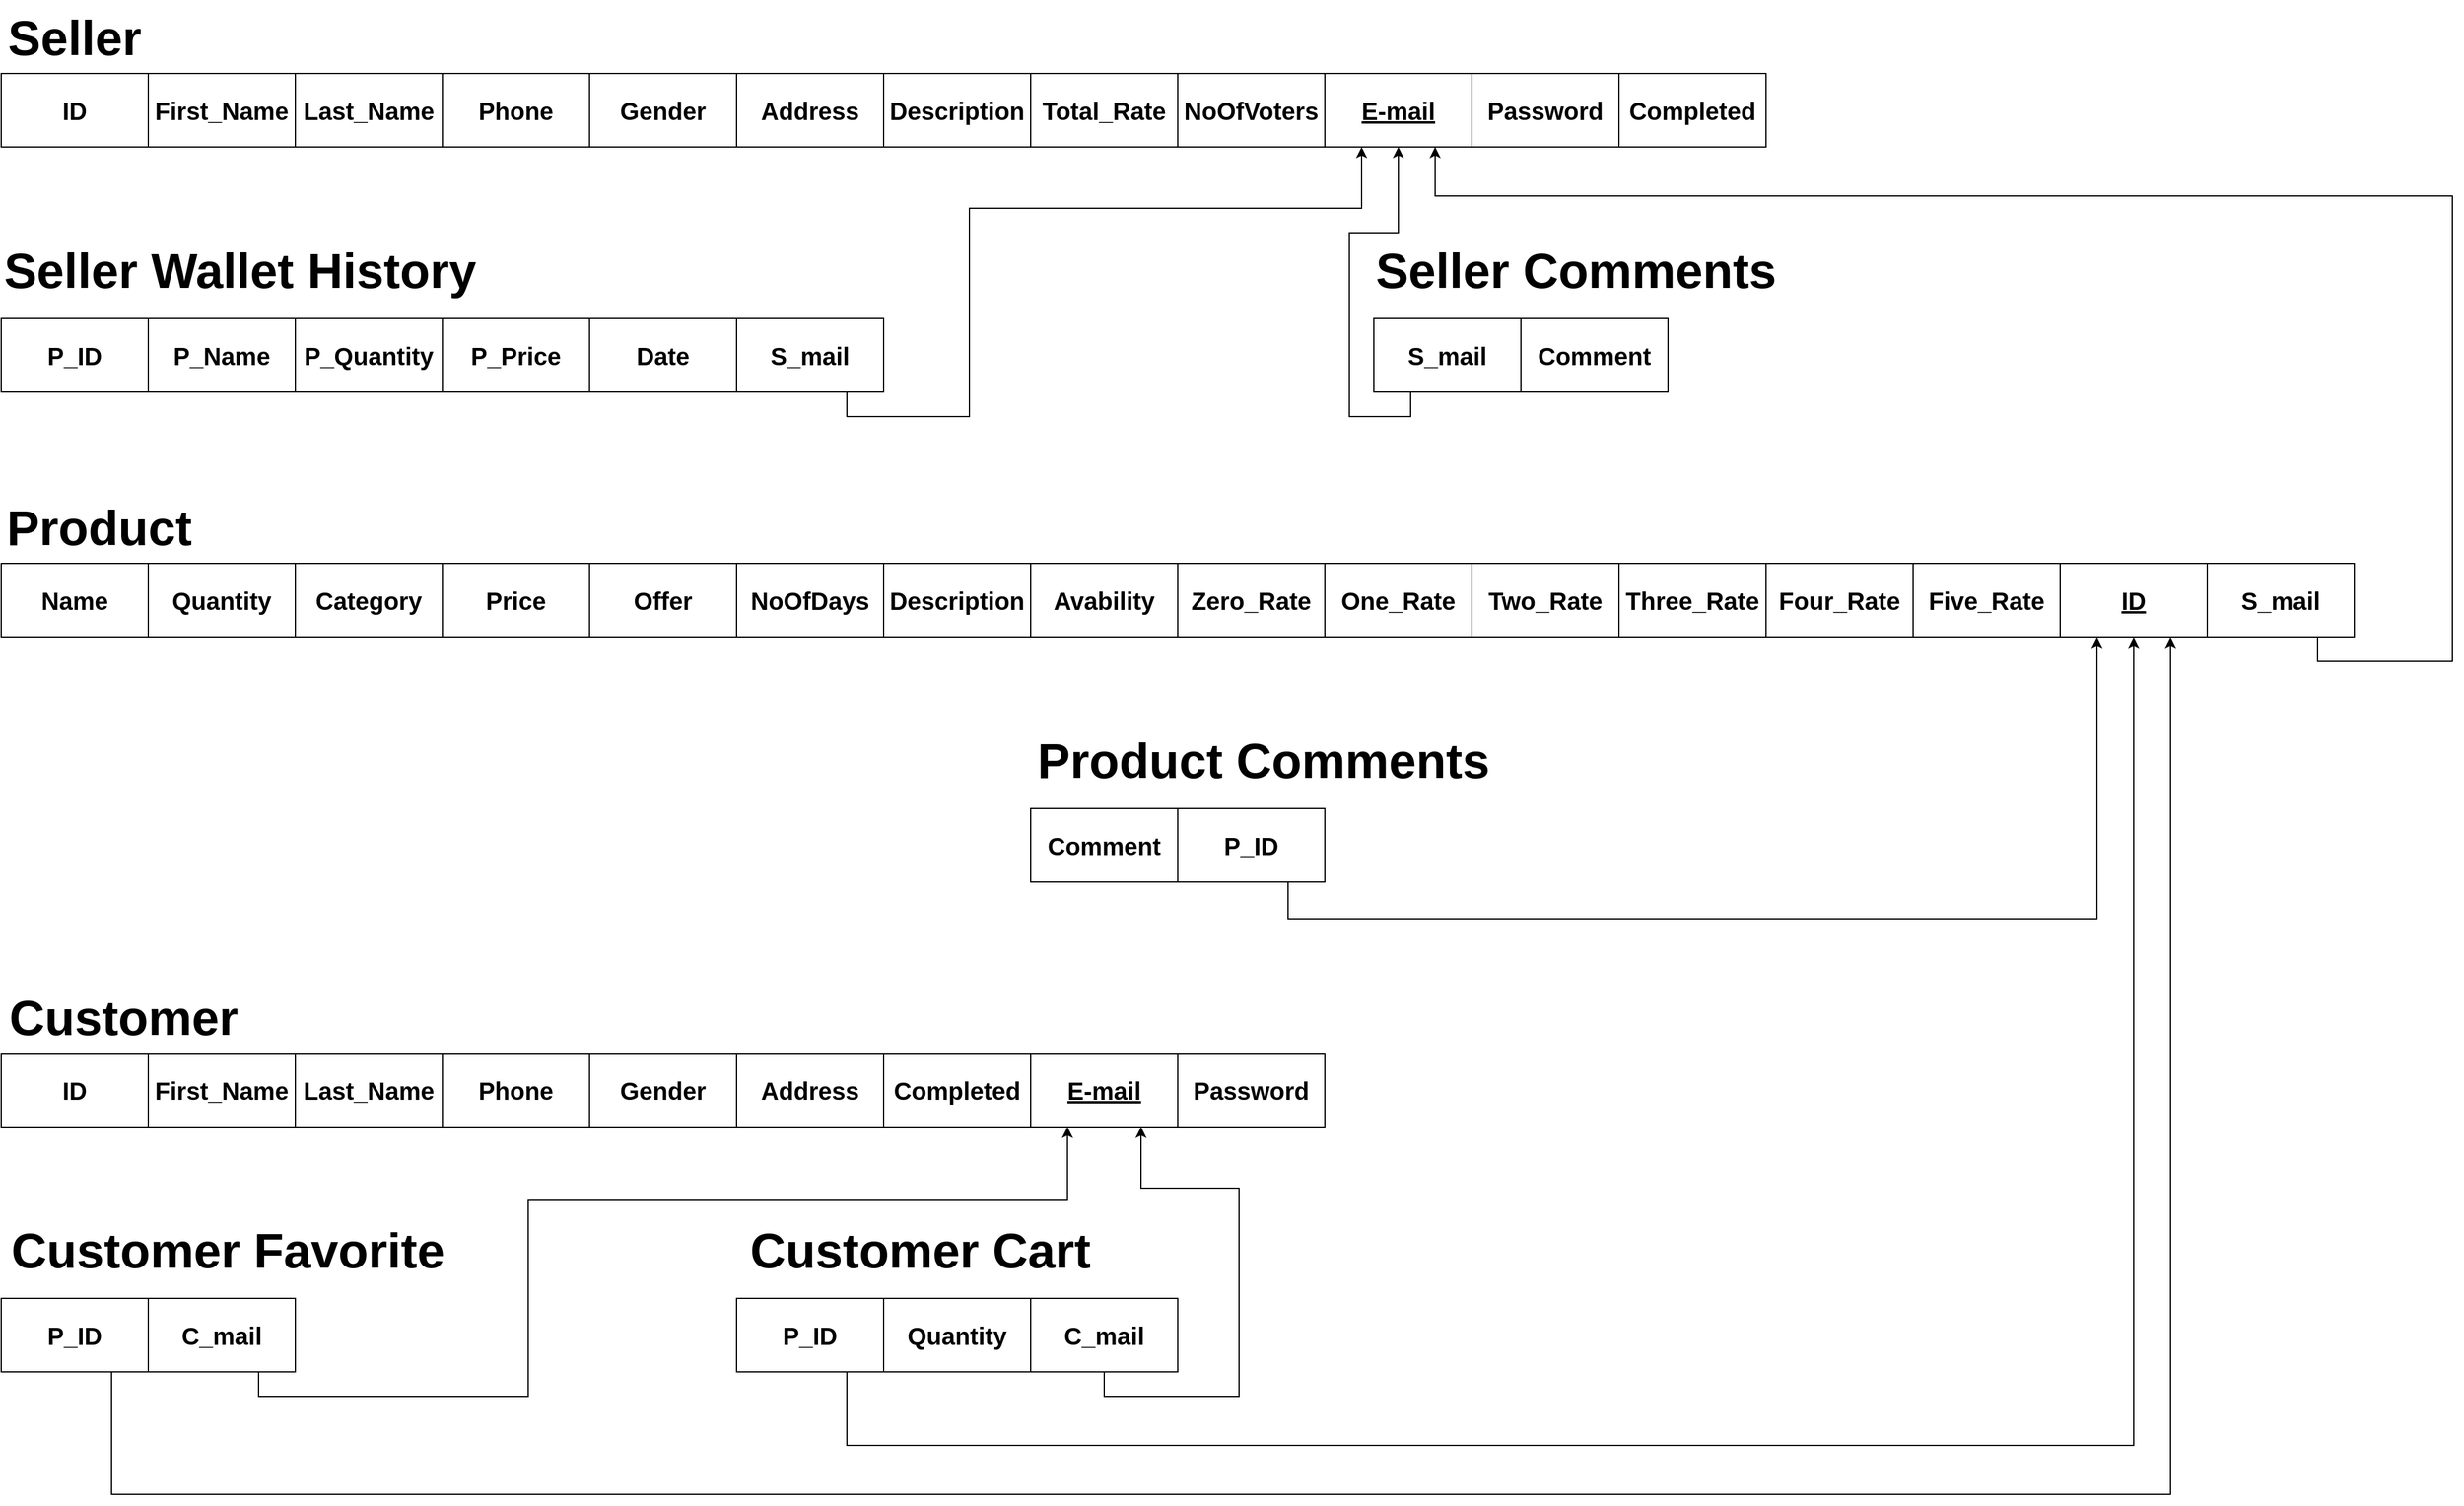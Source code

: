 <mxfile version="15.4.0" type="device"><diagram id="xQH6fNh-d2OrSAyzgC_S" name="Page-1"><mxGraphModel dx="4344" dy="4846" grid="1" gridSize="10" guides="1" tooltips="1" connect="1" arrows="1" fold="1" page="1" pageScale="1" pageWidth="2336" pageHeight="1654" math="0" shadow="0"><root><mxCell id="0"/><mxCell id="1" parent="0"/><mxCell id="cW1AhEQlaVRpTqcgb0hA-128" style="edgeStyle=orthogonalEdgeStyle;rounded=0;orthogonalLoop=1;jettySize=auto;html=1;exitX=0.25;exitY=1;exitDx=0;exitDy=0;entryX=0.5;entryY=1;entryDx=0;entryDy=0;" parent="1" source="cW1AhEQlaVRpTqcgb0hA-1" target="cW1AhEQlaVRpTqcgb0hA-8" edge="1"><mxGeometry relative="1" as="geometry"><Array as="points"><mxPoint x="1230" y="-1240"/><mxPoint x="1180" y="-1240"/><mxPoint x="1180" y="-1390"/><mxPoint x="1220" y="-1390"/></Array></mxGeometry></mxCell><mxCell id="cW1AhEQlaVRpTqcgb0hA-1" value="&lt;span style=&quot;font-size: 20px&quot;&gt;&lt;b&gt;S_mail&lt;/b&gt;&lt;/span&gt;" style="rounded=0;whiteSpace=wrap;html=1;" parent="1" vertex="1"><mxGeometry x="1200" y="-1320" width="120" height="60" as="geometry"/></mxCell><mxCell id="cW1AhEQlaVRpTqcgb0hA-4" value="&lt;span style=&quot;font-size: 20px&quot;&gt;&lt;b&gt;Last_Name&lt;/b&gt;&lt;/span&gt;" style="rounded=0;whiteSpace=wrap;html=1;" parent="1" vertex="1"><mxGeometry x="320" y="-1520" width="120" height="60" as="geometry"/></mxCell><mxCell id="cW1AhEQlaVRpTqcgb0hA-6" value="&lt;span style=&quot;font-size: 20px&quot;&gt;&lt;b&gt;Completed&lt;/b&gt;&lt;/span&gt;" style="rounded=0;whiteSpace=wrap;html=1;" parent="1" vertex="1"><mxGeometry x="1400" y="-1520" width="120" height="60" as="geometry"/></mxCell><mxCell id="cW1AhEQlaVRpTqcgb0hA-7" value="&lt;span style=&quot;font-size: 20px&quot;&gt;&lt;b&gt;Password&lt;/b&gt;&lt;/span&gt;" style="rounded=0;whiteSpace=wrap;html=1;" parent="1" vertex="1"><mxGeometry x="1280" y="-1520" width="120" height="60" as="geometry"/></mxCell><mxCell id="cW1AhEQlaVRpTqcgb0hA-8" value="&lt;span style=&quot;font-size: 20px&quot;&gt;&lt;b&gt;&lt;u&gt;E-mail&lt;/u&gt;&lt;/b&gt;&lt;/span&gt;" style="rounded=0;whiteSpace=wrap;html=1;" parent="1" vertex="1"><mxGeometry x="1160" y="-1520" width="120" height="60" as="geometry"/></mxCell><mxCell id="cW1AhEQlaVRpTqcgb0hA-9" value="&lt;span style=&quot;font-size: 20px&quot;&gt;&lt;b&gt;NoOfVoters&lt;/b&gt;&lt;/span&gt;" style="rounded=0;whiteSpace=wrap;html=1;" parent="1" vertex="1"><mxGeometry x="1040" y="-1520" width="120" height="60" as="geometry"/></mxCell><mxCell id="cW1AhEQlaVRpTqcgb0hA-10" value="&lt;b&gt;&lt;font style=&quot;font-size: 20px&quot;&gt;ID&lt;/font&gt;&lt;/b&gt;" style="rounded=0;whiteSpace=wrap;html=1;" parent="1" vertex="1"><mxGeometry x="80" y="-1520" width="120" height="60" as="geometry"/></mxCell><mxCell id="cW1AhEQlaVRpTqcgb0hA-11" value="&lt;b&gt;&lt;font style=&quot;font-size: 20px&quot;&gt;First_Name&lt;/font&gt;&lt;/b&gt;" style="rounded=0;whiteSpace=wrap;html=1;" parent="1" vertex="1"><mxGeometry x="200" y="-1520" width="120" height="60" as="geometry"/></mxCell><mxCell id="cW1AhEQlaVRpTqcgb0hA-13" value="&lt;span style=&quot;font-size: 20px&quot;&gt;&lt;b&gt;Phone&lt;/b&gt;&lt;/span&gt;" style="rounded=0;whiteSpace=wrap;html=1;" parent="1" vertex="1"><mxGeometry x="440" y="-1520" width="120" height="60" as="geometry"/></mxCell><mxCell id="cW1AhEQlaVRpTqcgb0hA-14" value="&lt;b&gt;&lt;font style=&quot;font-size: 20px&quot;&gt;Gender&lt;/font&gt;&lt;/b&gt;" style="rounded=0;whiteSpace=wrap;html=1;" parent="1" vertex="1"><mxGeometry x="560" y="-1520" width="120" height="60" as="geometry"/></mxCell><mxCell id="cW1AhEQlaVRpTqcgb0hA-16" value="&lt;span style=&quot;font-size: 20px&quot;&gt;&lt;b&gt;Description&lt;/b&gt;&lt;/span&gt;" style="rounded=0;whiteSpace=wrap;html=1;" parent="1" vertex="1"><mxGeometry x="800" y="-1520" width="120" height="60" as="geometry"/></mxCell><mxCell id="cW1AhEQlaVRpTqcgb0hA-17" value="&lt;span style=&quot;font-size: 20px&quot;&gt;&lt;b&gt;Total_Rate&lt;/b&gt;&lt;/span&gt;" style="rounded=0;whiteSpace=wrap;html=1;" parent="1" vertex="1"><mxGeometry x="920" y="-1520" width="120" height="60" as="geometry"/></mxCell><mxCell id="cW1AhEQlaVRpTqcgb0hA-20" value="&lt;b&gt;&lt;font style=&quot;font-size: 40px&quot;&gt;Seller&lt;/font&gt;&lt;/b&gt;" style="text;html=1;strokeColor=none;fillColor=none;align=center;verticalAlign=middle;whiteSpace=wrap;rounded=0;" parent="1" vertex="1"><mxGeometry x="80" y="-1580" width="120" height="60" as="geometry"/></mxCell><mxCell id="cW1AhEQlaVRpTqcgb0hA-21" value="&lt;b&gt;&lt;font style=&quot;font-size: 40px&quot;&gt;Seller Comments&lt;/font&gt;&lt;/b&gt;" style="text;html=1;strokeColor=none;fillColor=none;align=center;verticalAlign=middle;whiteSpace=wrap;rounded=0;" parent="1" vertex="1"><mxGeometry x="1200" y="-1390" width="330" height="60" as="geometry"/></mxCell><mxCell id="cW1AhEQlaVRpTqcgb0hA-24" value="&lt;span style=&quot;font-size: 20px&quot;&gt;&lt;b&gt;Address&lt;/b&gt;&lt;/span&gt;" style="rounded=0;whiteSpace=wrap;html=1;" parent="1" vertex="1"><mxGeometry x="680" y="-720" width="120" height="60" as="geometry"/></mxCell><mxCell id="cW1AhEQlaVRpTqcgb0hA-25" value="&lt;span style=&quot;font-size: 20px&quot;&gt;&lt;b&gt;P_Quantity&lt;/b&gt;&lt;/span&gt;" style="rounded=0;whiteSpace=wrap;html=1;" parent="1" vertex="1"><mxGeometry x="320" y="-1320" width="120" height="60" as="geometry"/></mxCell><mxCell id="cW1AhEQlaVRpTqcgb0hA-26" value="&lt;span style=&quot;font-size: 20px&quot;&gt;&lt;b&gt;P_Price&lt;/b&gt;&lt;/span&gt;" style="rounded=0;whiteSpace=wrap;html=1;" parent="1" vertex="1"><mxGeometry x="440" y="-1320" width="120" height="60" as="geometry"/></mxCell><mxCell id="cW1AhEQlaVRpTqcgb0hA-27" value="&lt;span style=&quot;font-size: 20px&quot;&gt;&lt;b&gt;Date&lt;/b&gt;&lt;/span&gt;" style="rounded=0;whiteSpace=wrap;html=1;" parent="1" vertex="1"><mxGeometry x="560" y="-1320" width="120" height="60" as="geometry"/></mxCell><mxCell id="cW1AhEQlaVRpTqcgb0hA-39" value="&lt;span style=&quot;font-size: 20px&quot;&gt;&lt;b&gt;Comment&lt;/b&gt;&lt;/span&gt;" style="rounded=0;whiteSpace=wrap;html=1;" parent="1" vertex="1"><mxGeometry x="1320" y="-1320" width="120" height="60" as="geometry"/></mxCell><mxCell id="cW1AhEQlaVRpTqcgb0hA-43" value="&lt;b&gt;&lt;font style=&quot;font-size: 40px&quot;&gt;Seller Wallet History&lt;/font&gt;&lt;/b&gt;" style="text;html=1;strokeColor=none;fillColor=none;align=center;verticalAlign=middle;whiteSpace=wrap;rounded=0;" parent="1" vertex="1"><mxGeometry x="80" y="-1390" width="390" height="60" as="geometry"/></mxCell><mxCell id="cW1AhEQlaVRpTqcgb0hA-44" value="&lt;span style=&quot;font-size: 20px&quot;&gt;&lt;b&gt;P_ID&lt;/b&gt;&lt;/span&gt;" style="rounded=0;whiteSpace=wrap;html=1;" parent="1" vertex="1"><mxGeometry x="80" y="-1320" width="120" height="60" as="geometry"/></mxCell><mxCell id="cW1AhEQlaVRpTqcgb0hA-45" value="&lt;span style=&quot;font-size: 20px&quot;&gt;&lt;b&gt;P_Name&lt;/b&gt;&lt;/span&gt;" style="rounded=0;whiteSpace=wrap;html=1;" parent="1" vertex="1"><mxGeometry x="200" y="-1320" width="120" height="60" as="geometry"/></mxCell><mxCell id="cW1AhEQlaVRpTqcgb0hA-130" style="edgeStyle=orthogonalEdgeStyle;rounded=0;orthogonalLoop=1;jettySize=auto;html=1;exitX=0.75;exitY=1;exitDx=0;exitDy=0;entryX=0.25;entryY=1;entryDx=0;entryDy=0;" parent="1" source="cW1AhEQlaVRpTqcgb0hA-46" target="cW1AhEQlaVRpTqcgb0hA-8" edge="1"><mxGeometry relative="1" as="geometry"><Array as="points"><mxPoint x="770" y="-1240"/><mxPoint x="870" y="-1240"/><mxPoint x="870" y="-1410"/><mxPoint x="1190" y="-1410"/></Array></mxGeometry></mxCell><mxCell id="cW1AhEQlaVRpTqcgb0hA-46" value="&lt;span style=&quot;font-size: 20px&quot;&gt;&lt;b&gt;S_mail&lt;/b&gt;&lt;/span&gt;" style="rounded=0;whiteSpace=wrap;html=1;" parent="1" vertex="1"><mxGeometry x="680" y="-1320" width="120" height="60" as="geometry"/></mxCell><mxCell id="cW1AhEQlaVRpTqcgb0hA-72" value="&lt;span style=&quot;font-size: 20px&quot;&gt;&lt;b&gt;Last_Name&lt;/b&gt;&lt;/span&gt;" style="rounded=0;whiteSpace=wrap;html=1;" parent="1" vertex="1"><mxGeometry x="320" y="-720" width="120" height="60" as="geometry"/></mxCell><mxCell id="cW1AhEQlaVRpTqcgb0hA-73" value="&lt;span style=&quot;font-size: 20px&quot;&gt;&lt;b&gt;Completed&lt;/b&gt;&lt;/span&gt;" style="rounded=0;whiteSpace=wrap;html=1;" parent="1" vertex="1"><mxGeometry x="800" y="-720" width="120" height="60" as="geometry"/></mxCell><mxCell id="cW1AhEQlaVRpTqcgb0hA-74" value="&lt;span style=&quot;font-size: 20px&quot;&gt;&lt;b&gt;Password&lt;/b&gt;&lt;/span&gt;" style="rounded=0;whiteSpace=wrap;html=1;" parent="1" vertex="1"><mxGeometry x="1040" y="-720" width="120" height="60" as="geometry"/></mxCell><mxCell id="cW1AhEQlaVRpTqcgb0hA-75" value="&lt;span style=&quot;font-size: 20px&quot;&gt;&lt;b&gt;&lt;u&gt;E-mail&lt;/u&gt;&lt;/b&gt;&lt;/span&gt;" style="rounded=0;whiteSpace=wrap;html=1;" parent="1" vertex="1"><mxGeometry x="920" y="-720" width="120" height="60" as="geometry"/></mxCell><mxCell id="cW1AhEQlaVRpTqcgb0hA-77" value="&lt;b&gt;&lt;font style=&quot;font-size: 20px&quot;&gt;ID&lt;/font&gt;&lt;/b&gt;" style="rounded=0;whiteSpace=wrap;html=1;" parent="1" vertex="1"><mxGeometry x="80" y="-720" width="120" height="60" as="geometry"/></mxCell><mxCell id="cW1AhEQlaVRpTqcgb0hA-78" value="&lt;b&gt;&lt;font style=&quot;font-size: 20px&quot;&gt;First_Name&lt;/font&gt;&lt;/b&gt;" style="rounded=0;whiteSpace=wrap;html=1;" parent="1" vertex="1"><mxGeometry x="200" y="-720" width="120" height="60" as="geometry"/></mxCell><mxCell id="cW1AhEQlaVRpTqcgb0hA-79" value="&lt;span style=&quot;font-size: 20px&quot;&gt;&lt;b&gt;Phone&lt;/b&gt;&lt;/span&gt;" style="rounded=0;whiteSpace=wrap;html=1;" parent="1" vertex="1"><mxGeometry x="440" y="-720" width="120" height="60" as="geometry"/></mxCell><mxCell id="cW1AhEQlaVRpTqcgb0hA-80" value="&lt;b&gt;&lt;font style=&quot;font-size: 20px&quot;&gt;Gender&lt;/font&gt;&lt;/b&gt;" style="rounded=0;whiteSpace=wrap;html=1;" parent="1" vertex="1"><mxGeometry x="560" y="-720" width="120" height="60" as="geometry"/></mxCell><mxCell id="cW1AhEQlaVRpTqcgb0hA-84" value="&lt;b&gt;&lt;font style=&quot;font-size: 40px&quot;&gt;Customer&lt;/font&gt;&lt;/b&gt;" style="text;html=1;strokeColor=none;fillColor=none;align=center;verticalAlign=middle;whiteSpace=wrap;rounded=0;" parent="1" vertex="1"><mxGeometry x="80" y="-780" width="200" height="60" as="geometry"/></mxCell><mxCell id="cW1AhEQlaVRpTqcgb0hA-90" value="&lt;b&gt;&lt;font style=&quot;font-size: 40px&quot;&gt;Customer Favorite&lt;/font&gt;&lt;/b&gt;" style="text;html=1;strokeColor=none;fillColor=none;align=center;verticalAlign=middle;whiteSpace=wrap;rounded=0;" parent="1" vertex="1"><mxGeometry x="80" y="-590" width="370" height="60" as="geometry"/></mxCell><mxCell id="cW1AhEQlaVRpTqcgb0hA-135" style="edgeStyle=orthogonalEdgeStyle;rounded=0;orthogonalLoop=1;jettySize=auto;html=1;exitX=0.75;exitY=1;exitDx=0;exitDy=0;entryX=0.75;entryY=1;entryDx=0;entryDy=0;" parent="1" source="cW1AhEQlaVRpTqcgb0hA-91" target="cW1AhEQlaVRpTqcgb0hA-127" edge="1"><mxGeometry relative="1" as="geometry"><Array as="points"><mxPoint x="170" y="-360"/><mxPoint x="1850" y="-360"/></Array></mxGeometry></mxCell><mxCell id="cW1AhEQlaVRpTqcgb0hA-91" value="&lt;span style=&quot;font-size: 20px&quot;&gt;&lt;b&gt;P_ID&lt;/b&gt;&lt;/span&gt;" style="rounded=0;whiteSpace=wrap;html=1;" parent="1" vertex="1"><mxGeometry x="80" y="-520" width="120" height="60" as="geometry"/></mxCell><mxCell id="cW1AhEQlaVRpTqcgb0hA-123" style="edgeStyle=orthogonalEdgeStyle;rounded=0;orthogonalLoop=1;jettySize=auto;html=1;exitX=0.75;exitY=1;exitDx=0;exitDy=0;entryX=0.25;entryY=1;entryDx=0;entryDy=0;" parent="1" source="cW1AhEQlaVRpTqcgb0hA-93" target="cW1AhEQlaVRpTqcgb0hA-75" edge="1"><mxGeometry relative="1" as="geometry"><Array as="points"><mxPoint x="290" y="-440"/><mxPoint x="510" y="-440"/><mxPoint x="510" y="-600"/><mxPoint x="950" y="-600"/></Array></mxGeometry></mxCell><mxCell id="cW1AhEQlaVRpTqcgb0hA-93" value="&lt;span style=&quot;font-size: 20px&quot;&gt;&lt;b&gt;C_mail&lt;/b&gt;&lt;/span&gt;" style="rounded=0;whiteSpace=wrap;html=1;" parent="1" vertex="1"><mxGeometry x="200" y="-520" width="120" height="60" as="geometry"/></mxCell><mxCell id="cW1AhEQlaVRpTqcgb0hA-94" value="&lt;span style=&quot;font-size: 20px&quot;&gt;&lt;b&gt;Quantity&lt;/b&gt;&lt;/span&gt;" style="rounded=0;whiteSpace=wrap;html=1;" parent="1" vertex="1"><mxGeometry x="200" y="-1120" width="120" height="60" as="geometry"/></mxCell><mxCell id="cW1AhEQlaVRpTqcgb0hA-95" value="&lt;span style=&quot;font-size: 20px&quot;&gt;&lt;b&gt;One_Rate&lt;/b&gt;&lt;/span&gt;" style="rounded=0;whiteSpace=wrap;html=1;" parent="1" vertex="1"><mxGeometry x="1160" y="-1120" width="120" height="60" as="geometry"/></mxCell><mxCell id="cW1AhEQlaVRpTqcgb0hA-96" value="&lt;span style=&quot;font-size: 20px&quot;&gt;&lt;b&gt;Zero_Rate&lt;/b&gt;&lt;/span&gt;" style="rounded=0;whiteSpace=wrap;html=1;" parent="1" vertex="1"><mxGeometry x="1040" y="-1120" width="120" height="60" as="geometry"/></mxCell><mxCell id="cW1AhEQlaVRpTqcgb0hA-97" value="&lt;span style=&quot;font-size: 20px&quot;&gt;&lt;b&gt;Avability&lt;/b&gt;&lt;/span&gt;" style="rounded=0;whiteSpace=wrap;html=1;" parent="1" vertex="1"><mxGeometry x="920" y="-1120" width="120" height="60" as="geometry"/></mxCell><mxCell id="cW1AhEQlaVRpTqcgb0hA-98" value="&lt;span style=&quot;font-size: 20px&quot;&gt;&lt;b&gt;NoOfDays&lt;/b&gt;&lt;/span&gt;" style="rounded=0;whiteSpace=wrap;html=1;" parent="1" vertex="1"><mxGeometry x="680" y="-1120" width="120" height="60" as="geometry"/></mxCell><mxCell id="cW1AhEQlaVRpTqcgb0hA-100" value="&lt;b&gt;&lt;font style=&quot;font-size: 20px&quot;&gt;Name&lt;/font&gt;&lt;/b&gt;" style="rounded=0;whiteSpace=wrap;html=1;" parent="1" vertex="1"><mxGeometry x="80" y="-1120" width="120" height="60" as="geometry"/></mxCell><mxCell id="cW1AhEQlaVRpTqcgb0hA-101" value="&lt;span style=&quot;font-size: 20px&quot;&gt;&lt;b&gt;Category&lt;/b&gt;&lt;/span&gt;" style="rounded=0;whiteSpace=wrap;html=1;" parent="1" vertex="1"><mxGeometry x="320" y="-1120" width="120" height="60" as="geometry"/></mxCell><mxCell id="cW1AhEQlaVRpTqcgb0hA-102" value="&lt;b&gt;&lt;font style=&quot;font-size: 20px&quot;&gt;Price&lt;/font&gt;&lt;/b&gt;" style="rounded=0;whiteSpace=wrap;html=1;" parent="1" vertex="1"><mxGeometry x="440" y="-1120" width="120" height="60" as="geometry"/></mxCell><mxCell id="cW1AhEQlaVRpTqcgb0hA-104" value="&lt;span style=&quot;font-size: 20px&quot;&gt;&lt;b&gt;Description&lt;/b&gt;&lt;/span&gt;" style="rounded=0;whiteSpace=wrap;html=1;" parent="1" vertex="1"><mxGeometry x="800" y="-1120" width="120" height="60" as="geometry"/></mxCell><mxCell id="cW1AhEQlaVRpTqcgb0hA-105" value="&lt;span style=&quot;font-size: 20px&quot;&gt;&lt;b&gt;Offer&lt;/b&gt;&lt;/span&gt;" style="rounded=0;whiteSpace=wrap;html=1;" parent="1" vertex="1"><mxGeometry x="560" y="-1120" width="120" height="60" as="geometry"/></mxCell><mxCell id="cW1AhEQlaVRpTqcgb0hA-106" value="&lt;b&gt;&lt;font style=&quot;font-size: 40px&quot;&gt;Product&lt;/font&gt;&lt;/b&gt;" style="text;html=1;strokeColor=none;fillColor=none;align=center;verticalAlign=middle;whiteSpace=wrap;rounded=0;" parent="1" vertex="1"><mxGeometry x="80" y="-1180" width="160" height="60" as="geometry"/></mxCell><mxCell id="cW1AhEQlaVRpTqcgb0hA-107" value="&lt;span style=&quot;font-size: 20px&quot;&gt;&lt;b&gt;Two_Rate&lt;/b&gt;&lt;/span&gt;" style="rounded=0;whiteSpace=wrap;html=1;" parent="1" vertex="1"><mxGeometry x="1280" y="-1120" width="120" height="60" as="geometry"/></mxCell><mxCell id="cW1AhEQlaVRpTqcgb0hA-108" value="&lt;span style=&quot;font-size: 20px&quot;&gt;&lt;b&gt;Three_Rate&lt;/b&gt;&lt;/span&gt;" style="rounded=0;whiteSpace=wrap;html=1;" parent="1" vertex="1"><mxGeometry x="1400" y="-1120" width="120" height="60" as="geometry"/></mxCell><mxCell id="cW1AhEQlaVRpTqcgb0hA-109" value="&lt;span style=&quot;font-size: 20px&quot;&gt;&lt;b&gt;Five_Rate&lt;/b&gt;&lt;/span&gt;" style="rounded=0;whiteSpace=wrap;html=1;" parent="1" vertex="1"><mxGeometry x="1640" y="-1120" width="120" height="60" as="geometry"/></mxCell><mxCell id="cW1AhEQlaVRpTqcgb0hA-110" value="&lt;span style=&quot;font-size: 20px&quot;&gt;&lt;b&gt;Four_Rate&lt;/b&gt;&lt;/span&gt;" style="rounded=0;whiteSpace=wrap;html=1;" parent="1" vertex="1"><mxGeometry x="1520" y="-1120" width="120" height="60" as="geometry"/></mxCell><mxCell id="cW1AhEQlaVRpTqcgb0hA-129" style="edgeStyle=orthogonalEdgeStyle;rounded=0;orthogonalLoop=1;jettySize=auto;html=1;exitX=0.75;exitY=1;exitDx=0;exitDy=0;entryX=0.75;entryY=1;entryDx=0;entryDy=0;" parent="1" source="cW1AhEQlaVRpTqcgb0hA-111" target="cW1AhEQlaVRpTqcgb0hA-8" edge="1"><mxGeometry relative="1" as="geometry"><Array as="points"><mxPoint x="1970" y="-1040"/><mxPoint x="2080" y="-1040"/><mxPoint x="2080" y="-1420"/><mxPoint x="1250" y="-1420"/></Array></mxGeometry></mxCell><mxCell id="cW1AhEQlaVRpTqcgb0hA-111" value="&lt;span style=&quot;font-size: 20px&quot;&gt;&lt;b&gt;S_mail&lt;/b&gt;&lt;/span&gt;" style="rounded=0;whiteSpace=wrap;html=1;" parent="1" vertex="1"><mxGeometry x="1880" y="-1120" width="120" height="60" as="geometry"/></mxCell><mxCell id="cW1AhEQlaVRpTqcgb0hA-133" style="edgeStyle=orthogonalEdgeStyle;rounded=0;orthogonalLoop=1;jettySize=auto;html=1;exitX=0.75;exitY=1;exitDx=0;exitDy=0;entryX=0.25;entryY=1;entryDx=0;entryDy=0;" parent="1" source="cW1AhEQlaVRpTqcgb0hA-112" target="cW1AhEQlaVRpTqcgb0hA-127" edge="1"><mxGeometry relative="1" as="geometry"><Array as="points"><mxPoint x="1130" y="-830"/><mxPoint x="1790" y="-830"/></Array></mxGeometry></mxCell><mxCell id="cW1AhEQlaVRpTqcgb0hA-112" value="&lt;span style=&quot;font-size: 20px&quot;&gt;&lt;b&gt;P_ID&lt;/b&gt;&lt;/span&gt;" style="rounded=0;whiteSpace=wrap;html=1;" parent="1" vertex="1"><mxGeometry x="1040" y="-920" width="120" height="60" as="geometry"/></mxCell><mxCell id="cW1AhEQlaVRpTqcgb0hA-113" value="&lt;b&gt;&lt;font style=&quot;font-size: 40px&quot;&gt;Product Comments&lt;/font&gt;&lt;/b&gt;" style="text;html=1;strokeColor=none;fillColor=none;align=center;verticalAlign=middle;whiteSpace=wrap;rounded=0;" parent="1" vertex="1"><mxGeometry x="920" y="-990" width="380" height="60" as="geometry"/></mxCell><mxCell id="cW1AhEQlaVRpTqcgb0hA-114" value="&lt;span style=&quot;font-size: 20px&quot;&gt;&lt;b&gt;Comment&lt;/b&gt;&lt;/span&gt;" style="rounded=0;whiteSpace=wrap;html=1;" parent="1" vertex="1"><mxGeometry x="920" y="-920" width="120" height="60" as="geometry"/></mxCell><mxCell id="cW1AhEQlaVRpTqcgb0hA-115" value="&lt;span style=&quot;font-size: 20px&quot;&gt;&lt;b&gt;Address&lt;/b&gt;&lt;/span&gt;" style="rounded=0;whiteSpace=wrap;html=1;" parent="1" vertex="1"><mxGeometry x="680" y="-1520" width="120" height="60" as="geometry"/></mxCell><mxCell id="cW1AhEQlaVRpTqcgb0hA-116" value="&lt;b&gt;&lt;font style=&quot;font-size: 40px&quot;&gt;Customer Cart&lt;/font&gt;&lt;/b&gt;" style="text;html=1;strokeColor=none;fillColor=none;align=center;verticalAlign=middle;whiteSpace=wrap;rounded=0;" parent="1" vertex="1"><mxGeometry x="680" y="-590" width="300" height="60" as="geometry"/></mxCell><mxCell id="cW1AhEQlaVRpTqcgb0hA-134" style="edgeStyle=orthogonalEdgeStyle;rounded=0;orthogonalLoop=1;jettySize=auto;html=1;exitX=0.75;exitY=1;exitDx=0;exitDy=0;entryX=0.5;entryY=1;entryDx=0;entryDy=0;" parent="1" source="cW1AhEQlaVRpTqcgb0hA-117" target="cW1AhEQlaVRpTqcgb0hA-127" edge="1"><mxGeometry relative="1" as="geometry"><Array as="points"><mxPoint x="770" y="-400"/><mxPoint x="1820" y="-400"/></Array></mxGeometry></mxCell><mxCell id="cW1AhEQlaVRpTqcgb0hA-117" value="&lt;span style=&quot;font-size: 20px&quot;&gt;&lt;b&gt;P_ID&lt;/b&gt;&lt;/span&gt;" style="rounded=0;whiteSpace=wrap;html=1;" parent="1" vertex="1"><mxGeometry x="680" y="-520" width="120" height="60" as="geometry"/></mxCell><mxCell id="cW1AhEQlaVRpTqcgb0hA-125" style="edgeStyle=orthogonalEdgeStyle;rounded=0;orthogonalLoop=1;jettySize=auto;html=1;exitX=0.5;exitY=1;exitDx=0;exitDy=0;entryX=0.75;entryY=1;entryDx=0;entryDy=0;" parent="1" source="cW1AhEQlaVRpTqcgb0hA-118" target="cW1AhEQlaVRpTqcgb0hA-75" edge="1"><mxGeometry relative="1" as="geometry"><Array as="points"><mxPoint x="980" y="-440"/><mxPoint x="1090" y="-440"/><mxPoint x="1090" y="-610"/><mxPoint x="1010" y="-610"/></Array></mxGeometry></mxCell><mxCell id="cW1AhEQlaVRpTqcgb0hA-118" value="&lt;span style=&quot;font-size: 20px&quot;&gt;&lt;b&gt;C_mail&lt;/b&gt;&lt;/span&gt;" style="rounded=0;whiteSpace=wrap;html=1;" parent="1" vertex="1"><mxGeometry x="920" y="-520" width="120" height="60" as="geometry"/></mxCell><mxCell id="cW1AhEQlaVRpTqcgb0hA-119" value="&lt;span style=&quot;font-size: 20px&quot;&gt;&lt;b&gt;Quantity&lt;/b&gt;&lt;/span&gt;" style="rounded=0;whiteSpace=wrap;html=1;" parent="1" vertex="1"><mxGeometry x="800" y="-520" width="120" height="60" as="geometry"/></mxCell><mxCell id="cW1AhEQlaVRpTqcgb0hA-127" value="&lt;b&gt;&lt;font style=&quot;font-size: 20px&quot;&gt;&lt;u&gt;ID&lt;/u&gt;&lt;/font&gt;&lt;/b&gt;" style="rounded=0;whiteSpace=wrap;html=1;" parent="1" vertex="1"><mxGeometry x="1760" y="-1120" width="120" height="60" as="geometry"/></mxCell></root></mxGraphModel></diagram></mxfile>